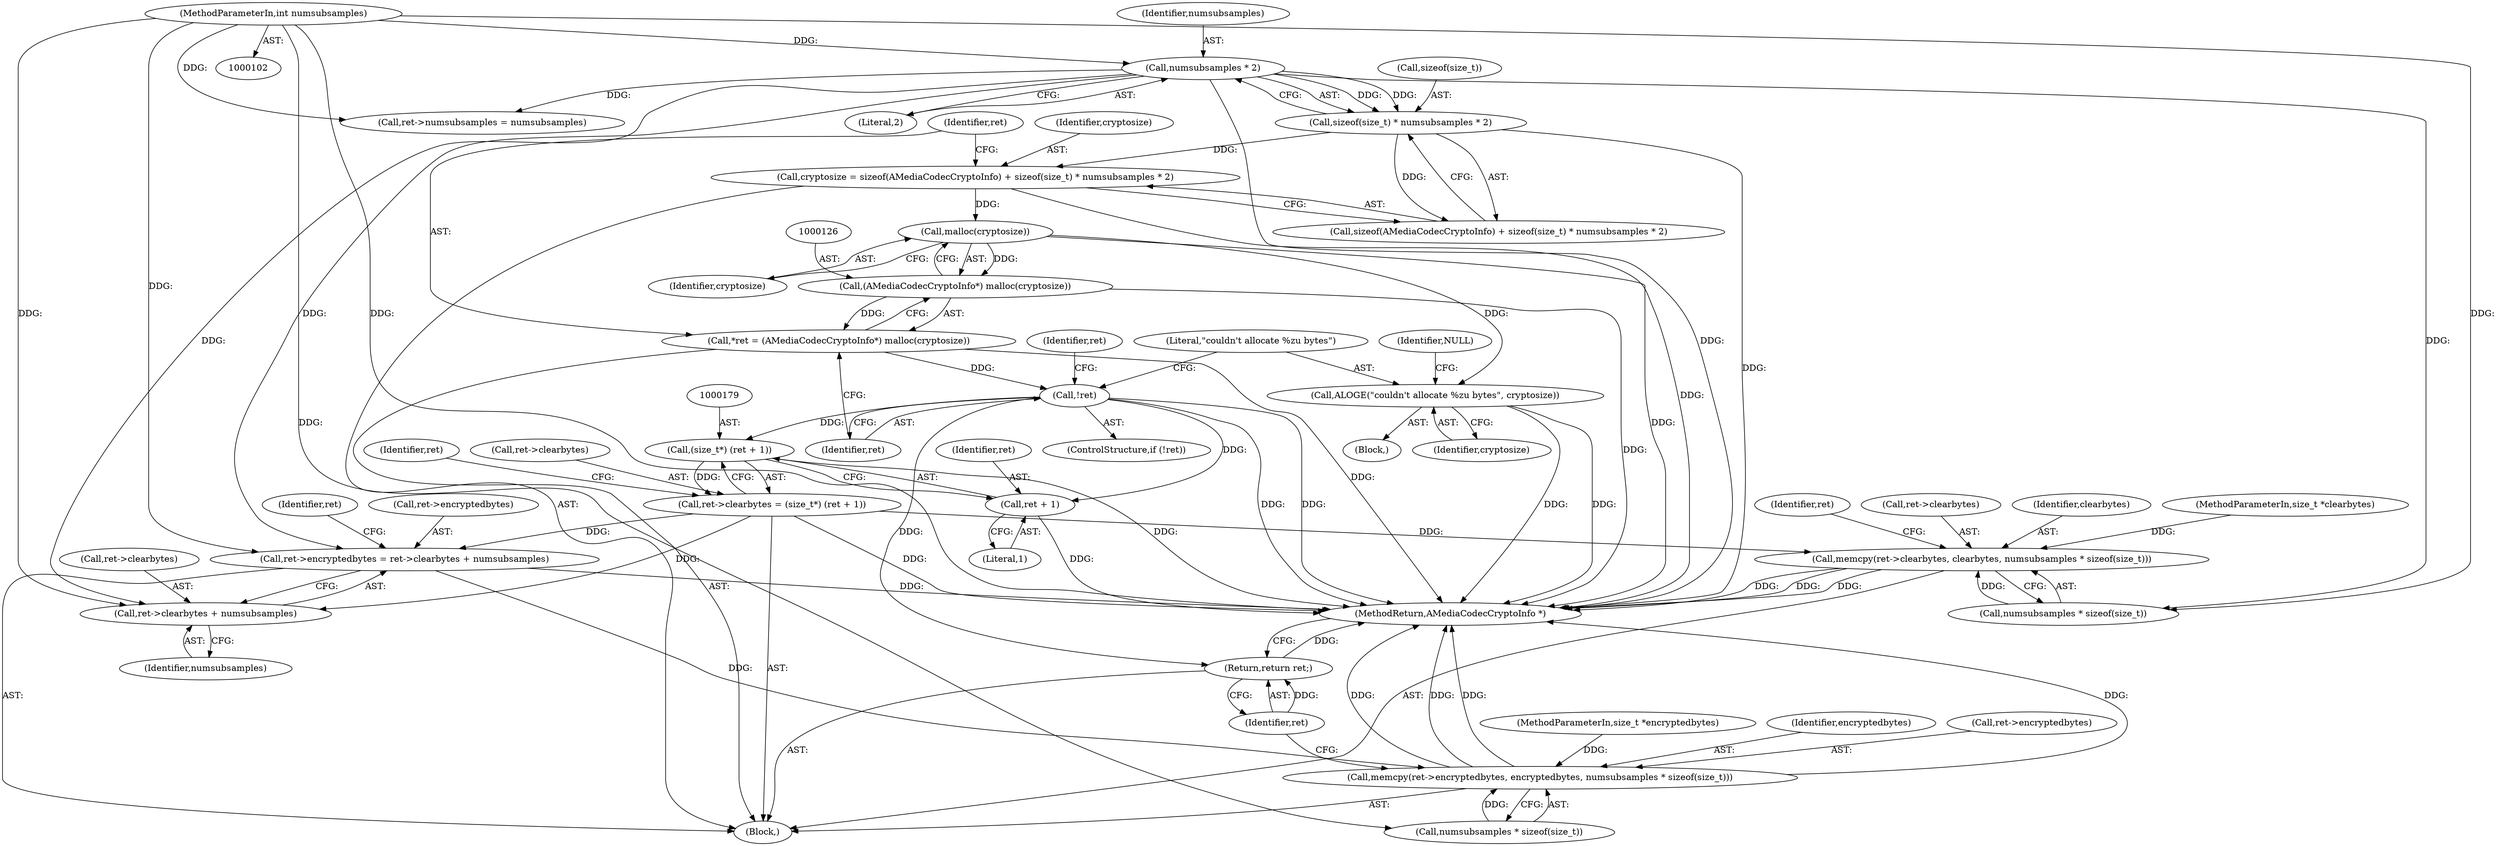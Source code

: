 digraph "0_Android_2b4667baa5a2badbdfec1794156ee17d4afef37c@API" {
"1000127" [label="(Call,malloc(cryptosize))"];
"1000111" [label="(Call,cryptosize = sizeof(AMediaCodecCryptoInfo) + sizeof(size_t) * numsubsamples * 2)"];
"1000116" [label="(Call,sizeof(size_t) * numsubsamples * 2)"];
"1000119" [label="(Call,numsubsamples * 2)"];
"1000103" [label="(MethodParameterIn,int numsubsamples)"];
"1000125" [label="(Call,(AMediaCodecCryptoInfo*) malloc(cryptosize))"];
"1000123" [label="(Call,*ret = (AMediaCodecCryptoInfo*) malloc(cryptosize))"];
"1000130" [label="(Call,!ret)"];
"1000178" [label="(Call,(size_t*) (ret + 1))"];
"1000174" [label="(Call,ret->clearbytes = (size_t*) (ret + 1))"];
"1000183" [label="(Call,ret->encryptedbytes = ret->clearbytes + numsubsamples)"];
"1000201" [label="(Call,memcpy(ret->encryptedbytes, encryptedbytes, numsubsamples * sizeof(size_t)))"];
"1000187" [label="(Call,ret->clearbytes + numsubsamples)"];
"1000192" [label="(Call,memcpy(ret->clearbytes, clearbytes, numsubsamples * sizeof(size_t)))"];
"1000180" [label="(Call,ret + 1)"];
"1000210" [label="(Return,return ret;)"];
"1000133" [label="(Call,ALOGE(\"couldn't allocate %zu bytes\", cryptosize))"];
"1000191" [label="(Identifier,numsubsamples)"];
"1000140" [label="(Identifier,ret)"];
"1000197" [label="(Call,numsubsamples * sizeof(size_t))"];
"1000112" [label="(Identifier,cryptosize)"];
"1000183" [label="(Call,ret->encryptedbytes = ret->clearbytes + numsubsamples)"];
"1000113" [label="(Call,sizeof(AMediaCodecCryptoInfo) + sizeof(size_t) * numsubsamples * 2)"];
"1000116" [label="(Call,sizeof(size_t) * numsubsamples * 2)"];
"1000174" [label="(Call,ret->clearbytes = (size_t*) (ret + 1))"];
"1000180" [label="(Call,ret + 1)"];
"1000194" [label="(Identifier,ret)"];
"1000111" [label="(Call,cryptosize = sizeof(AMediaCodecCryptoInfo) + sizeof(size_t) * numsubsamples * 2)"];
"1000192" [label="(Call,memcpy(ret->clearbytes, clearbytes, numsubsamples * sizeof(size_t)))"];
"1000125" [label="(Call,(AMediaCodecCryptoInfo*) malloc(cryptosize))"];
"1000206" [label="(Call,numsubsamples * sizeof(size_t))"];
"1000187" [label="(Call,ret->clearbytes + numsubsamples)"];
"1000128" [label="(Identifier,cryptosize)"];
"1000108" [label="(MethodParameterIn,size_t *encryptedbytes)"];
"1000205" [label="(Identifier,encryptedbytes)"];
"1000107" [label="(MethodParameterIn,size_t *clearbytes)"];
"1000133" [label="(Call,ALOGE(\"couldn't allocate %zu bytes\", cryptosize))"];
"1000103" [label="(MethodParameterIn,int numsubsamples)"];
"1000203" [label="(Identifier,ret)"];
"1000109" [label="(Block,)"];
"1000210" [label="(Return,return ret;)"];
"1000193" [label="(Call,ret->clearbytes)"];
"1000181" [label="(Identifier,ret)"];
"1000131" [label="(Identifier,ret)"];
"1000178" [label="(Call,(size_t*) (ret + 1))"];
"1000138" [label="(Call,ret->numsubsamples = numsubsamples)"];
"1000182" [label="(Literal,1)"];
"1000212" [label="(MethodReturn,AMediaCodecCryptoInfo *)"];
"1000129" [label="(ControlStructure,if (!ret))"];
"1000137" [label="(Identifier,NULL)"];
"1000121" [label="(Literal,2)"];
"1000202" [label="(Call,ret->encryptedbytes)"];
"1000185" [label="(Identifier,ret)"];
"1000188" [label="(Call,ret->clearbytes)"];
"1000123" [label="(Call,*ret = (AMediaCodecCryptoInfo*) malloc(cryptosize))"];
"1000130" [label="(Call,!ret)"];
"1000135" [label="(Identifier,cryptosize)"];
"1000134" [label="(Literal,\"couldn't allocate %zu bytes\")"];
"1000201" [label="(Call,memcpy(ret->encryptedbytes, encryptedbytes, numsubsamples * sizeof(size_t)))"];
"1000132" [label="(Block,)"];
"1000184" [label="(Call,ret->encryptedbytes)"];
"1000127" [label="(Call,malloc(cryptosize))"];
"1000196" [label="(Identifier,clearbytes)"];
"1000175" [label="(Call,ret->clearbytes)"];
"1000124" [label="(Identifier,ret)"];
"1000117" [label="(Call,sizeof(size_t))"];
"1000120" [label="(Identifier,numsubsamples)"];
"1000119" [label="(Call,numsubsamples * 2)"];
"1000211" [label="(Identifier,ret)"];
"1000127" -> "1000125"  [label="AST: "];
"1000127" -> "1000128"  [label="CFG: "];
"1000128" -> "1000127"  [label="AST: "];
"1000125" -> "1000127"  [label="CFG: "];
"1000127" -> "1000212"  [label="DDG: "];
"1000127" -> "1000125"  [label="DDG: "];
"1000111" -> "1000127"  [label="DDG: "];
"1000127" -> "1000133"  [label="DDG: "];
"1000111" -> "1000109"  [label="AST: "];
"1000111" -> "1000113"  [label="CFG: "];
"1000112" -> "1000111"  [label="AST: "];
"1000113" -> "1000111"  [label="AST: "];
"1000124" -> "1000111"  [label="CFG: "];
"1000111" -> "1000212"  [label="DDG: "];
"1000116" -> "1000111"  [label="DDG: "];
"1000116" -> "1000113"  [label="AST: "];
"1000116" -> "1000119"  [label="CFG: "];
"1000117" -> "1000116"  [label="AST: "];
"1000119" -> "1000116"  [label="AST: "];
"1000113" -> "1000116"  [label="CFG: "];
"1000116" -> "1000212"  [label="DDG: "];
"1000116" -> "1000113"  [label="DDG: "];
"1000119" -> "1000116"  [label="DDG: "];
"1000119" -> "1000116"  [label="DDG: "];
"1000119" -> "1000121"  [label="CFG: "];
"1000120" -> "1000119"  [label="AST: "];
"1000121" -> "1000119"  [label="AST: "];
"1000119" -> "1000212"  [label="DDG: "];
"1000103" -> "1000119"  [label="DDG: "];
"1000119" -> "1000138"  [label="DDG: "];
"1000119" -> "1000183"  [label="DDG: "];
"1000119" -> "1000187"  [label="DDG: "];
"1000119" -> "1000197"  [label="DDG: "];
"1000103" -> "1000102"  [label="AST: "];
"1000103" -> "1000212"  [label="DDG: "];
"1000103" -> "1000138"  [label="DDG: "];
"1000103" -> "1000183"  [label="DDG: "];
"1000103" -> "1000187"  [label="DDG: "];
"1000103" -> "1000197"  [label="DDG: "];
"1000103" -> "1000206"  [label="DDG: "];
"1000125" -> "1000123"  [label="AST: "];
"1000126" -> "1000125"  [label="AST: "];
"1000123" -> "1000125"  [label="CFG: "];
"1000125" -> "1000212"  [label="DDG: "];
"1000125" -> "1000123"  [label="DDG: "];
"1000123" -> "1000109"  [label="AST: "];
"1000124" -> "1000123"  [label="AST: "];
"1000131" -> "1000123"  [label="CFG: "];
"1000123" -> "1000212"  [label="DDG: "];
"1000123" -> "1000130"  [label="DDG: "];
"1000130" -> "1000129"  [label="AST: "];
"1000130" -> "1000131"  [label="CFG: "];
"1000131" -> "1000130"  [label="AST: "];
"1000134" -> "1000130"  [label="CFG: "];
"1000140" -> "1000130"  [label="CFG: "];
"1000130" -> "1000212"  [label="DDG: "];
"1000130" -> "1000212"  [label="DDG: "];
"1000130" -> "1000178"  [label="DDG: "];
"1000130" -> "1000180"  [label="DDG: "];
"1000130" -> "1000210"  [label="DDG: "];
"1000178" -> "1000174"  [label="AST: "];
"1000178" -> "1000180"  [label="CFG: "];
"1000179" -> "1000178"  [label="AST: "];
"1000180" -> "1000178"  [label="AST: "];
"1000174" -> "1000178"  [label="CFG: "];
"1000178" -> "1000212"  [label="DDG: "];
"1000178" -> "1000174"  [label="DDG: "];
"1000174" -> "1000109"  [label="AST: "];
"1000175" -> "1000174"  [label="AST: "];
"1000185" -> "1000174"  [label="CFG: "];
"1000174" -> "1000212"  [label="DDG: "];
"1000174" -> "1000183"  [label="DDG: "];
"1000174" -> "1000187"  [label="DDG: "];
"1000174" -> "1000192"  [label="DDG: "];
"1000183" -> "1000109"  [label="AST: "];
"1000183" -> "1000187"  [label="CFG: "];
"1000184" -> "1000183"  [label="AST: "];
"1000187" -> "1000183"  [label="AST: "];
"1000194" -> "1000183"  [label="CFG: "];
"1000183" -> "1000212"  [label="DDG: "];
"1000183" -> "1000201"  [label="DDG: "];
"1000201" -> "1000109"  [label="AST: "];
"1000201" -> "1000206"  [label="CFG: "];
"1000202" -> "1000201"  [label="AST: "];
"1000205" -> "1000201"  [label="AST: "];
"1000206" -> "1000201"  [label="AST: "];
"1000211" -> "1000201"  [label="CFG: "];
"1000201" -> "1000212"  [label="DDG: "];
"1000201" -> "1000212"  [label="DDG: "];
"1000201" -> "1000212"  [label="DDG: "];
"1000201" -> "1000212"  [label="DDG: "];
"1000108" -> "1000201"  [label="DDG: "];
"1000206" -> "1000201"  [label="DDG: "];
"1000187" -> "1000191"  [label="CFG: "];
"1000188" -> "1000187"  [label="AST: "];
"1000191" -> "1000187"  [label="AST: "];
"1000192" -> "1000109"  [label="AST: "];
"1000192" -> "1000197"  [label="CFG: "];
"1000193" -> "1000192"  [label="AST: "];
"1000196" -> "1000192"  [label="AST: "];
"1000197" -> "1000192"  [label="AST: "];
"1000203" -> "1000192"  [label="CFG: "];
"1000192" -> "1000212"  [label="DDG: "];
"1000192" -> "1000212"  [label="DDG: "];
"1000192" -> "1000212"  [label="DDG: "];
"1000107" -> "1000192"  [label="DDG: "];
"1000197" -> "1000192"  [label="DDG: "];
"1000180" -> "1000182"  [label="CFG: "];
"1000181" -> "1000180"  [label="AST: "];
"1000182" -> "1000180"  [label="AST: "];
"1000180" -> "1000212"  [label="DDG: "];
"1000210" -> "1000109"  [label="AST: "];
"1000210" -> "1000211"  [label="CFG: "];
"1000211" -> "1000210"  [label="AST: "];
"1000212" -> "1000210"  [label="CFG: "];
"1000210" -> "1000212"  [label="DDG: "];
"1000211" -> "1000210"  [label="DDG: "];
"1000133" -> "1000132"  [label="AST: "];
"1000133" -> "1000135"  [label="CFG: "];
"1000134" -> "1000133"  [label="AST: "];
"1000135" -> "1000133"  [label="AST: "];
"1000137" -> "1000133"  [label="CFG: "];
"1000133" -> "1000212"  [label="DDG: "];
"1000133" -> "1000212"  [label="DDG: "];
}
